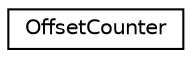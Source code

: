 digraph "Graphical Class Hierarchy"
{
 // LATEX_PDF_SIZE
  edge [fontname="Helvetica",fontsize="10",labelfontname="Helvetica",labelfontsize="10"];
  node [fontname="Helvetica",fontsize="10",shape=record];
  rankdir="LR";
  Node0 [label="OffsetCounter",height=0.2,width=0.4,color="black", fillcolor="white", style="filled",URL="$classOffsetCounter.html",tooltip=" "];
}
